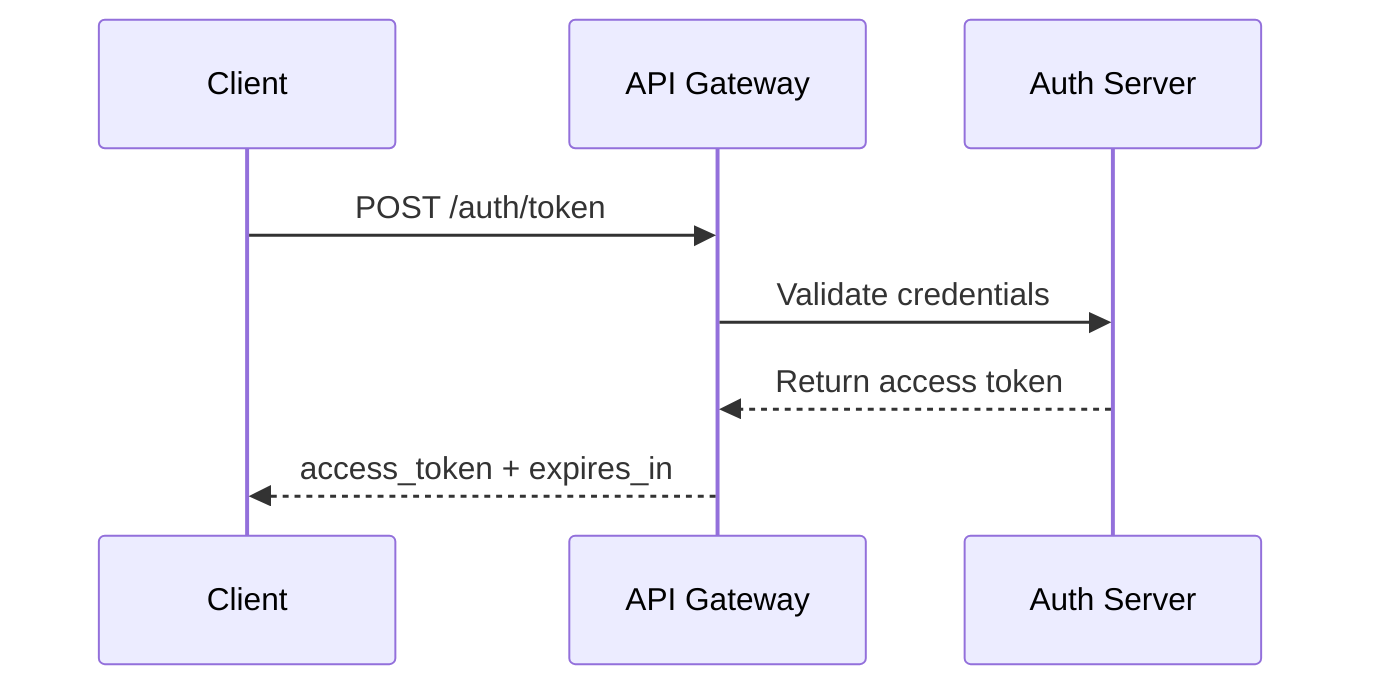 %% token-flow.mmd
sequenceDiagram
  participant Client
  participant API Gateway
  participant Auth Server

  Client->>API Gateway: POST /auth/token
  API Gateway->>Auth Server: Validate credentials
  Auth Server-->>API Gateway: Return access token
  API Gateway-->>Client: access_token + expires_in